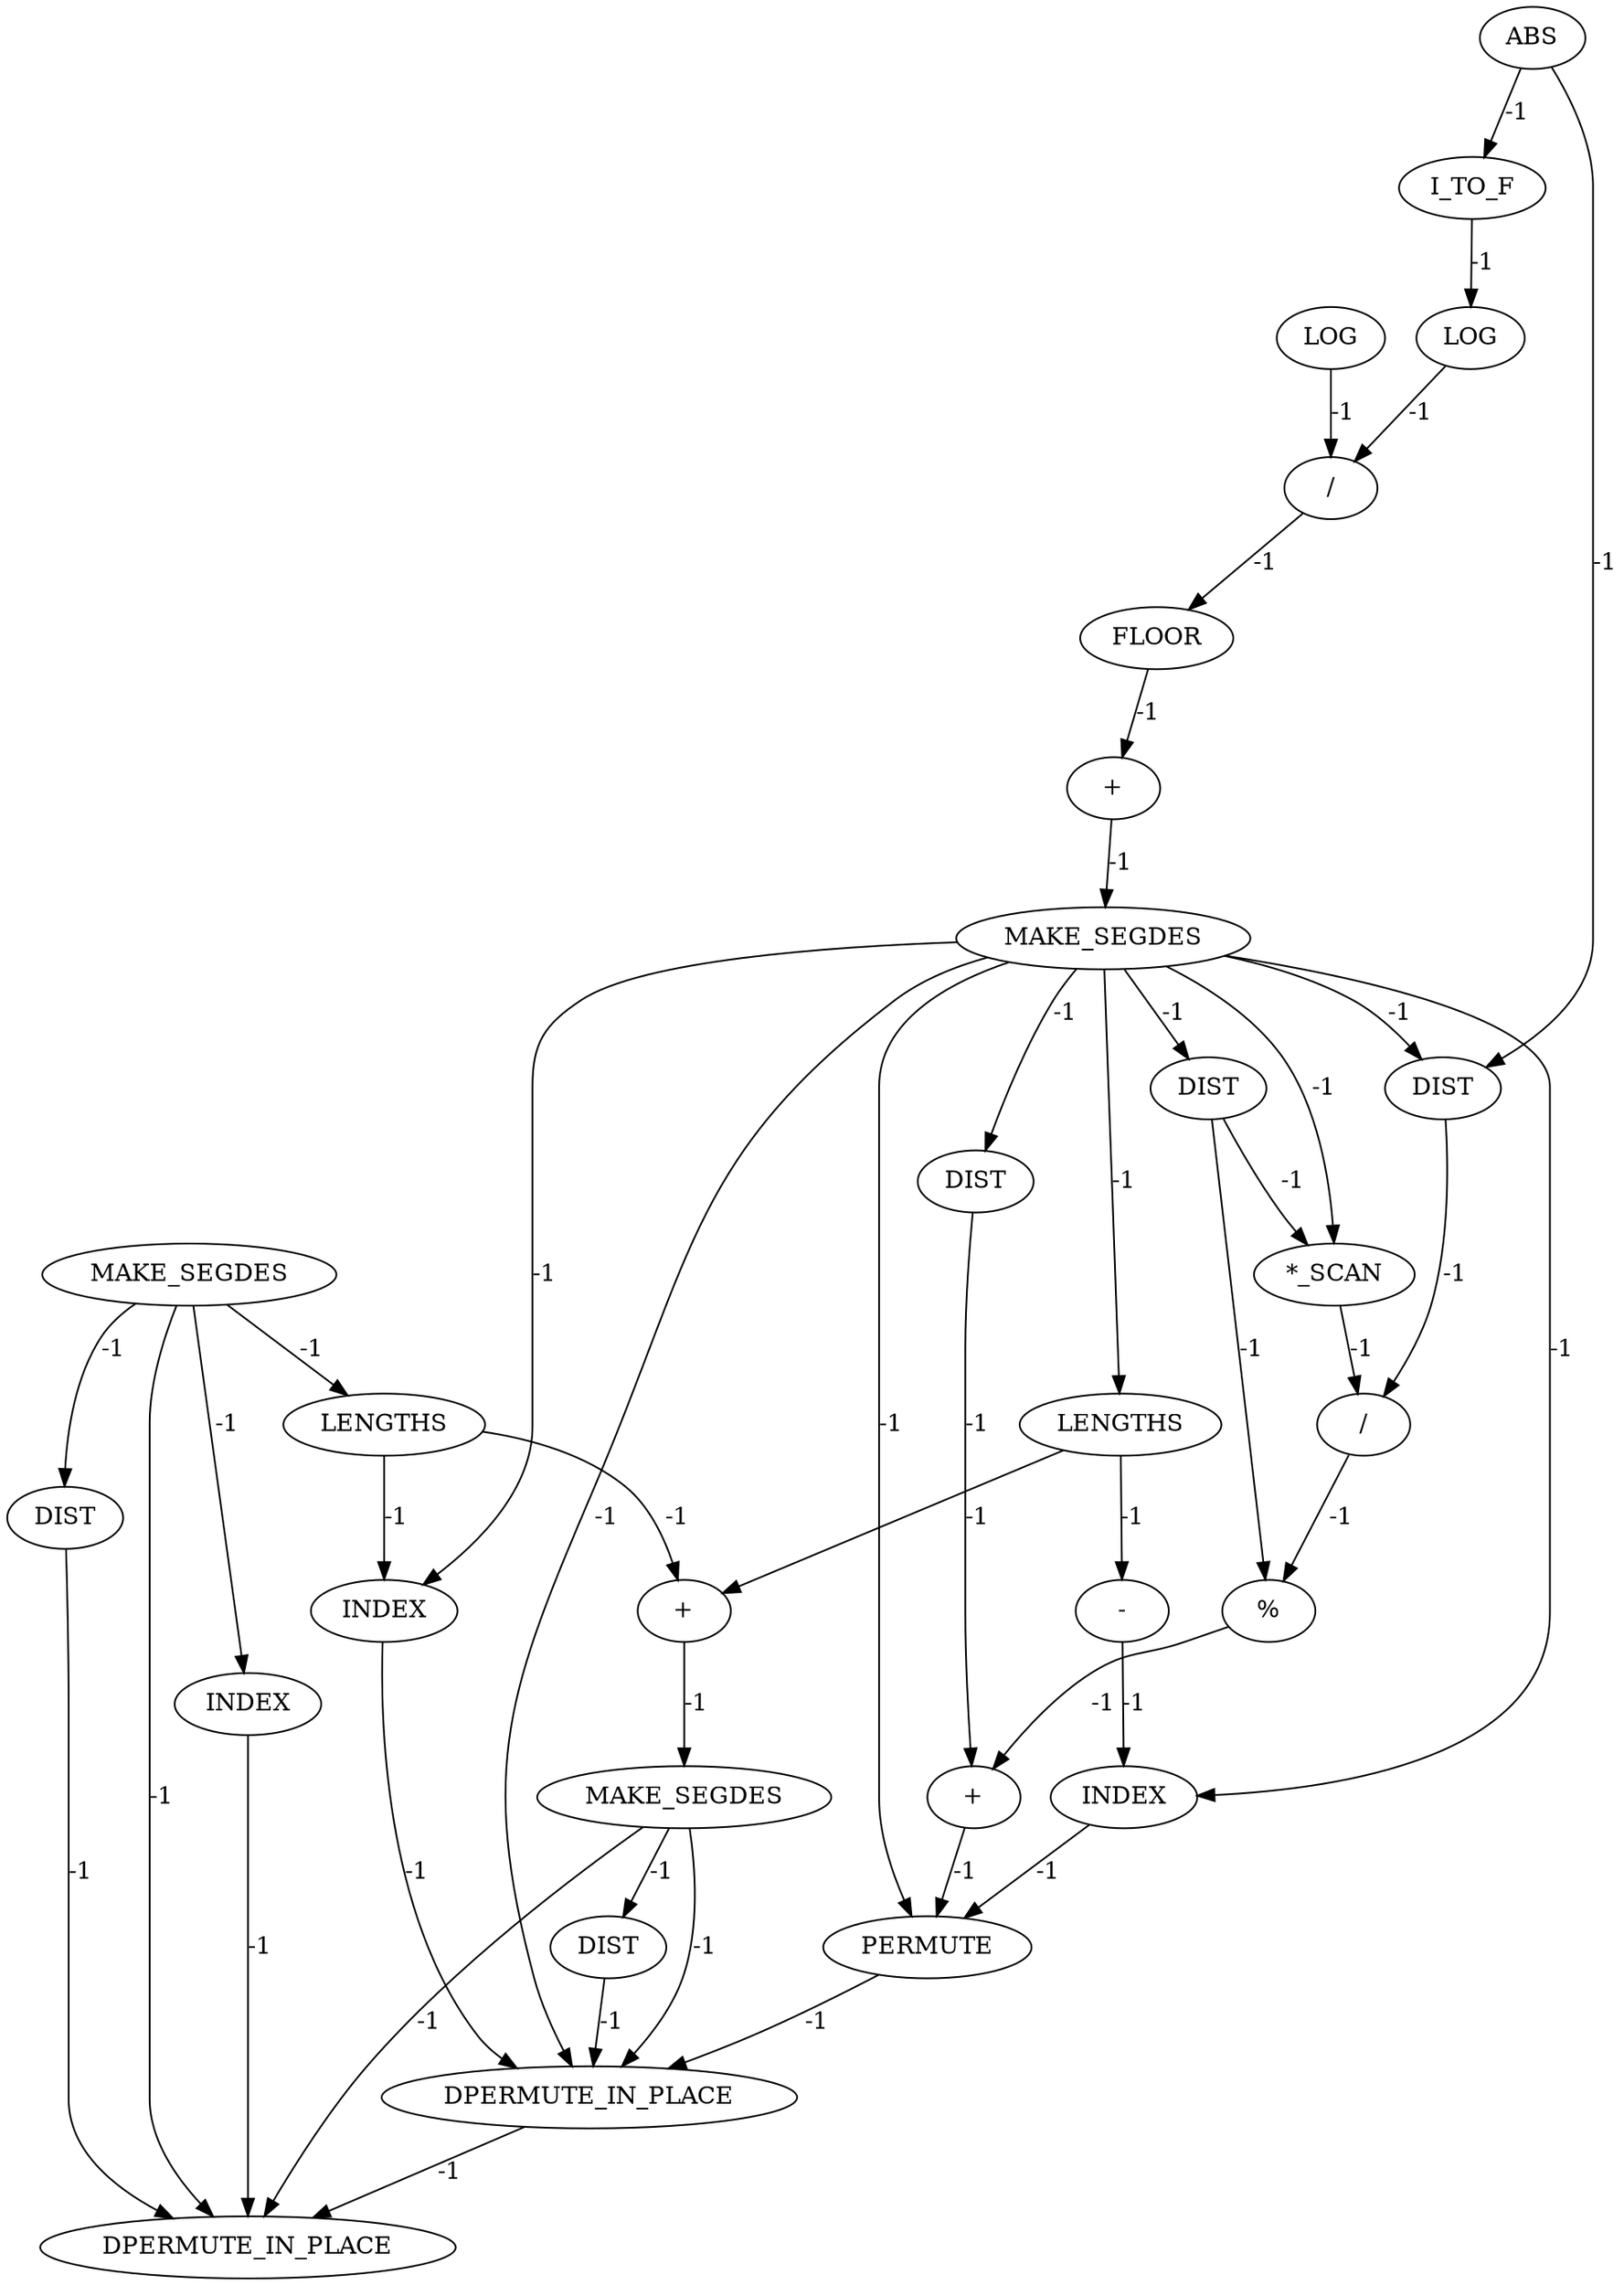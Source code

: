 digraph {
	maximal_independent_set_large_rmat_INST_3613 [label="+" cost=0]
	maximal_independent_set_large_rmat_INST_3629 [label=INDEX cost=0]
	maximal_independent_set_large_rmat_INST_3571 [label=MAKE_SEGDES cost=0]
	maximal_independent_set_large_rmat_INST_3640 [label=MAKE_SEGDES cost=0]
	maximal_independent_set_large_rmat_INST_3561 [label=LOG cost=0]
	maximal_independent_set_large_rmat_INST_3691 [label=DIST cost=0]
	maximal_independent_set_large_rmat_INST_3646 [label=DIST cost=0]
	maximal_independent_set_large_rmat_INST_3669 [label=INDEX cost=0]
	maximal_independent_set_large_rmat_INST_5997 [label=DPERMUTE_IN_PLACE cost=0]
	maximal_independent_set_large_rmat_INST_3621 [label="-" cost=0]
	maximal_independent_set_large_rmat_INST_3685 [label=MAKE_SEGDES cost=0]
	maximal_independent_set_large_rmat_INST_3584 [label=DIST cost=0]
	maximal_independent_set_large_rmat_INST_3579 [label="*_SCAN" cost=0]
	maximal_independent_set_large_rmat_INST_3610 [label="%" cost=0]
	maximal_independent_set_large_rmat_INST_3661 [label=LENGTHS cost=0]
	maximal_independent_set_large_rmat_INST_3558 [label=I_TO_F cost=0]
	maximal_independent_set_large_rmat_INST_3591 [label=DIST cost=0]
	maximal_independent_set_large_rmat_INST_3637 [label=PERMUTE cost=0]
	maximal_independent_set_large_rmat_INST_3563 [label=LOG cost=0]
	maximal_independent_set_large_rmat_INST_320 [label=ABS cost=0]
	maximal_independent_set_large_rmat_INST_3599 [label="/" cost=0]
	maximal_independent_set_large_rmat_INST_3619 [label=LENGTHS cost=0]
	maximal_independent_set_large_rmat_INST_5998 [label=DPERMUTE_IN_PLACE cost=0]
	maximal_independent_set_large_rmat_INST_3657 [label=INDEX cost=0]
	maximal_independent_set_large_rmat_INST_3566 [label="/" cost=0]
	maximal_independent_set_large_rmat_INST_3577 [label=DIST cost=0]
	maximal_independent_set_large_rmat_INST_3567 [label=FLOOR cost=0]
	maximal_independent_set_large_rmat_INST_3568 [label="+" cost=0]
	maximal_independent_set_large_rmat_INST_3680 [label="+" cost=0]
	maximal_independent_set_large_rmat_INST_3613 -> maximal_independent_set_large_rmat_INST_3637 [label=-1 cost=-1]
	maximal_independent_set_large_rmat_INST_3629 -> maximal_independent_set_large_rmat_INST_3637 [label=-1 cost=-1]
	maximal_independent_set_large_rmat_INST_3571 -> maximal_independent_set_large_rmat_INST_3577 [label=-1 cost=-1]
	maximal_independent_set_large_rmat_INST_3571 -> maximal_independent_set_large_rmat_INST_3579 [label=-1 cost=-1]
	maximal_independent_set_large_rmat_INST_3571 -> maximal_independent_set_large_rmat_INST_3584 [label=-1 cost=-1]
	maximal_independent_set_large_rmat_INST_3571 -> maximal_independent_set_large_rmat_INST_3591 [label=-1 cost=-1]
	maximal_independent_set_large_rmat_INST_3571 -> maximal_independent_set_large_rmat_INST_3619 [label=-1 cost=-1]
	maximal_independent_set_large_rmat_INST_3571 -> maximal_independent_set_large_rmat_INST_3629 [label=-1 cost=-1]
	maximal_independent_set_large_rmat_INST_3571 -> maximal_independent_set_large_rmat_INST_3637 [label=-1 cost=-1]
	maximal_independent_set_large_rmat_INST_3571 -> maximal_independent_set_large_rmat_INST_3669 [label=-1 cost=-1]
	maximal_independent_set_large_rmat_INST_3571 -> maximal_independent_set_large_rmat_INST_5997 [label=-1 cost=-1]
	maximal_independent_set_large_rmat_INST_3640 -> maximal_independent_set_large_rmat_INST_3646 [label=-1 cost=-1]
	maximal_independent_set_large_rmat_INST_3640 -> maximal_independent_set_large_rmat_INST_3657 [label=-1 cost=-1]
	maximal_independent_set_large_rmat_INST_3640 -> maximal_independent_set_large_rmat_INST_3661 [label=-1 cost=-1]
	maximal_independent_set_large_rmat_INST_3640 -> maximal_independent_set_large_rmat_INST_5998 [label=-1 cost=-1]
	maximal_independent_set_large_rmat_INST_3561 -> maximal_independent_set_large_rmat_INST_3566 [label=-1 cost=-1]
	maximal_independent_set_large_rmat_INST_3691 -> maximal_independent_set_large_rmat_INST_5997 [label=-1 cost=-1]
	maximal_independent_set_large_rmat_INST_3646 -> maximal_independent_set_large_rmat_INST_5998 [label=-1 cost=-1]
	maximal_independent_set_large_rmat_INST_3669 -> maximal_independent_set_large_rmat_INST_5997 [label=-1 cost=-1]
	maximal_independent_set_large_rmat_INST_5997 -> maximal_independent_set_large_rmat_INST_5998 [label=-1 cost=-1]
	maximal_independent_set_large_rmat_INST_3621 -> maximal_independent_set_large_rmat_INST_3629 [label=-1 cost=-1]
	maximal_independent_set_large_rmat_INST_3685 -> maximal_independent_set_large_rmat_INST_3691 [label=-1 cost=-1]
	maximal_independent_set_large_rmat_INST_3685 -> maximal_independent_set_large_rmat_INST_5997 [label=-1 cost=-1]
	maximal_independent_set_large_rmat_INST_3685 -> maximal_independent_set_large_rmat_INST_5998 [label=-1 cost=-1]
	maximal_independent_set_large_rmat_INST_3584 -> maximal_independent_set_large_rmat_INST_3599 [label=-1 cost=-1]
	maximal_independent_set_large_rmat_INST_3579 -> maximal_independent_set_large_rmat_INST_3599 [label=-1 cost=-1]
	maximal_independent_set_large_rmat_INST_3610 -> maximal_independent_set_large_rmat_INST_3613 [label=-1 cost=-1]
	maximal_independent_set_large_rmat_INST_3661 -> maximal_independent_set_large_rmat_INST_3669 [label=-1 cost=-1]
	maximal_independent_set_large_rmat_INST_3661 -> maximal_independent_set_large_rmat_INST_3680 [label=-1 cost=-1]
	maximal_independent_set_large_rmat_INST_3558 -> maximal_independent_set_large_rmat_INST_3561 [label=-1 cost=-1]
	maximal_independent_set_large_rmat_INST_3591 -> maximal_independent_set_large_rmat_INST_3613 [label=-1 cost=-1]
	maximal_independent_set_large_rmat_INST_3637 -> maximal_independent_set_large_rmat_INST_5997 [label=-1 cost=-1]
	maximal_independent_set_large_rmat_INST_3563 -> maximal_independent_set_large_rmat_INST_3566 [label=-1 cost=-1]
	maximal_independent_set_large_rmat_INST_320 -> maximal_independent_set_large_rmat_INST_3558 [label=-1 cost=-1]
	maximal_independent_set_large_rmat_INST_320 -> maximal_independent_set_large_rmat_INST_3584 [label=-1 cost=-1]
	maximal_independent_set_large_rmat_INST_3599 -> maximal_independent_set_large_rmat_INST_3610 [label=-1 cost=-1]
	maximal_independent_set_large_rmat_INST_3619 -> maximal_independent_set_large_rmat_INST_3621 [label=-1 cost=-1]
	maximal_independent_set_large_rmat_INST_3619 -> maximal_independent_set_large_rmat_INST_3680 [label=-1 cost=-1]
	maximal_independent_set_large_rmat_INST_3657 -> maximal_independent_set_large_rmat_INST_5998 [label=-1 cost=-1]
	maximal_independent_set_large_rmat_INST_3566 -> maximal_independent_set_large_rmat_INST_3567 [label=-1 cost=-1]
	maximal_independent_set_large_rmat_INST_3577 -> maximal_independent_set_large_rmat_INST_3579 [label=-1 cost=-1]
	maximal_independent_set_large_rmat_INST_3577 -> maximal_independent_set_large_rmat_INST_3610 [label=-1 cost=-1]
	maximal_independent_set_large_rmat_INST_3567 -> maximal_independent_set_large_rmat_INST_3568 [label=-1 cost=-1]
	maximal_independent_set_large_rmat_INST_3568 -> maximal_independent_set_large_rmat_INST_3571 [label=-1 cost=-1]
	maximal_independent_set_large_rmat_INST_3680 -> maximal_independent_set_large_rmat_INST_3685 [label=-1 cost=-1]
}
